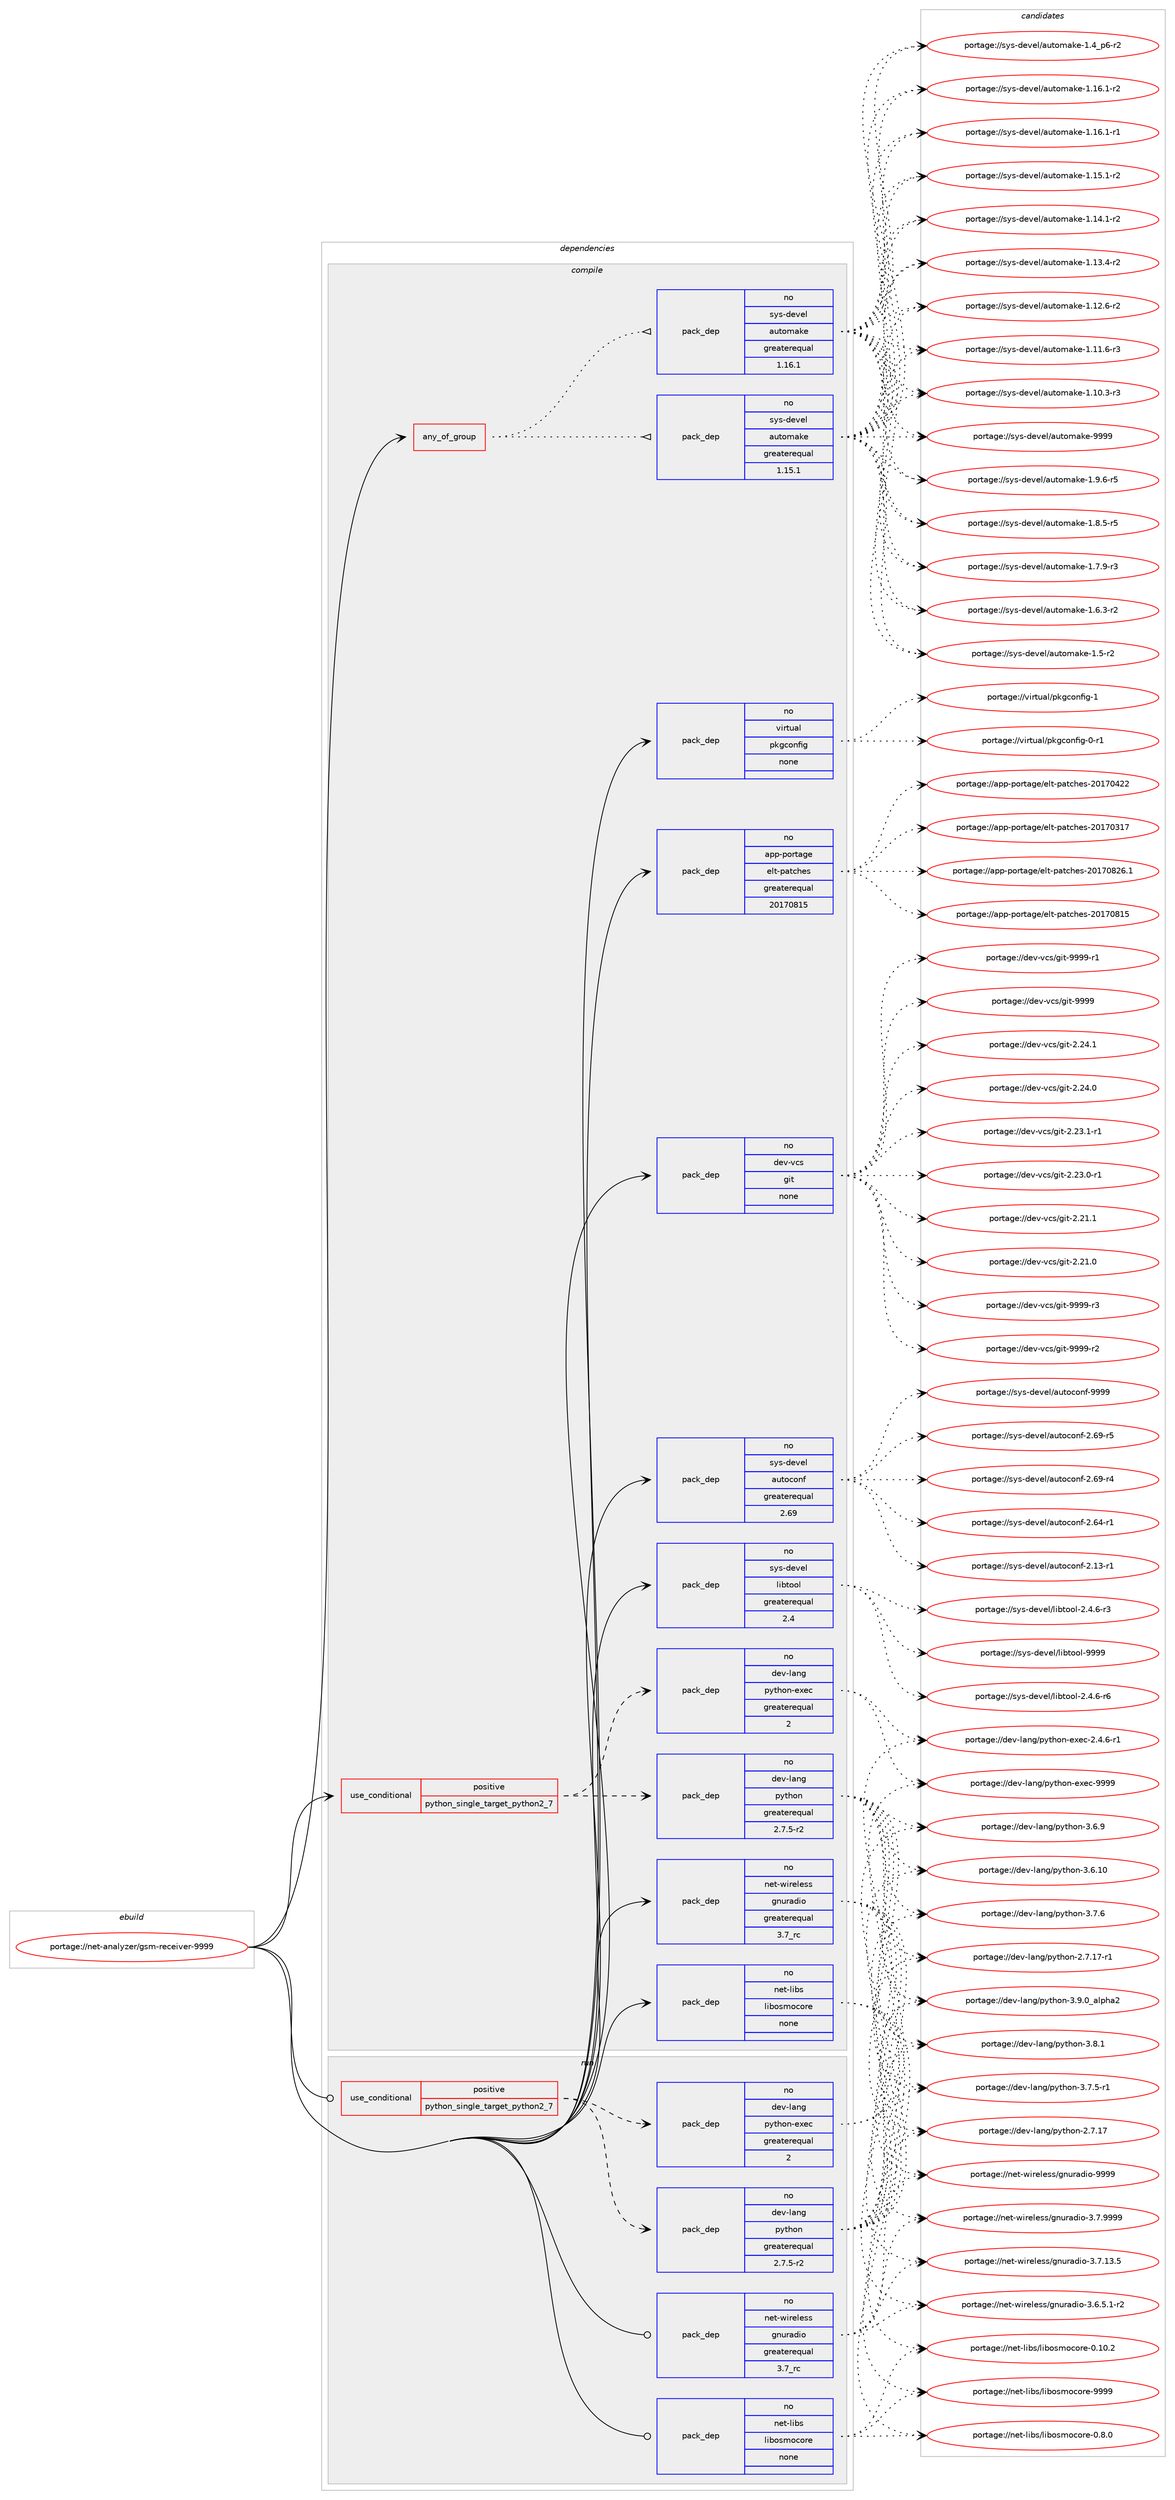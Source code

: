 digraph prolog {

# *************
# Graph options
# *************

newrank=true;
concentrate=true;
compound=true;
graph [rankdir=LR,fontname=Helvetica,fontsize=10,ranksep=1.5];#, ranksep=2.5, nodesep=0.2];
edge  [arrowhead=vee];
node  [fontname=Helvetica,fontsize=10];

# **********
# The ebuild
# **********

subgraph cluster_leftcol {
color=gray;
label=<<i>ebuild</i>>;
id [label="portage://net-analyzer/gsm-receiver-9999", color=red, width=4, href="../net-analyzer/gsm-receiver-9999.svg"];
}

# ****************
# The dependencies
# ****************

subgraph cluster_midcol {
color=gray;
label=<<i>dependencies</i>>;
subgraph cluster_compile {
fillcolor="#eeeeee";
style=filled;
label=<<i>compile</i>>;
subgraph any2582 {
dependency170561 [label=<<TABLE BORDER="0" CELLBORDER="1" CELLSPACING="0" CELLPADDING="4"><TR><TD CELLPADDING="10">any_of_group</TD></TR></TABLE>>, shape=none, color=red];subgraph pack130680 {
dependency170562 [label=<<TABLE BORDER="0" CELLBORDER="1" CELLSPACING="0" CELLPADDING="4" WIDTH="220"><TR><TD ROWSPAN="6" CELLPADDING="30">pack_dep</TD></TR><TR><TD WIDTH="110">no</TD></TR><TR><TD>sys-devel</TD></TR><TR><TD>automake</TD></TR><TR><TD>greaterequal</TD></TR><TR><TD>1.16.1</TD></TR></TABLE>>, shape=none, color=blue];
}
dependency170561:e -> dependency170562:w [weight=20,style="dotted",arrowhead="oinv"];
subgraph pack130681 {
dependency170563 [label=<<TABLE BORDER="0" CELLBORDER="1" CELLSPACING="0" CELLPADDING="4" WIDTH="220"><TR><TD ROWSPAN="6" CELLPADDING="30">pack_dep</TD></TR><TR><TD WIDTH="110">no</TD></TR><TR><TD>sys-devel</TD></TR><TR><TD>automake</TD></TR><TR><TD>greaterequal</TD></TR><TR><TD>1.15.1</TD></TR></TABLE>>, shape=none, color=blue];
}
dependency170561:e -> dependency170563:w [weight=20,style="dotted",arrowhead="oinv"];
}
id:e -> dependency170561:w [weight=20,style="solid",arrowhead="vee"];
subgraph cond37152 {
dependency170564 [label=<<TABLE BORDER="0" CELLBORDER="1" CELLSPACING="0" CELLPADDING="4"><TR><TD ROWSPAN="3" CELLPADDING="10">use_conditional</TD></TR><TR><TD>positive</TD></TR><TR><TD>python_single_target_python2_7</TD></TR></TABLE>>, shape=none, color=red];
subgraph pack130682 {
dependency170565 [label=<<TABLE BORDER="0" CELLBORDER="1" CELLSPACING="0" CELLPADDING="4" WIDTH="220"><TR><TD ROWSPAN="6" CELLPADDING="30">pack_dep</TD></TR><TR><TD WIDTH="110">no</TD></TR><TR><TD>dev-lang</TD></TR><TR><TD>python</TD></TR><TR><TD>greaterequal</TD></TR><TR><TD>2.7.5-r2</TD></TR></TABLE>>, shape=none, color=blue];
}
dependency170564:e -> dependency170565:w [weight=20,style="dashed",arrowhead="vee"];
subgraph pack130683 {
dependency170566 [label=<<TABLE BORDER="0" CELLBORDER="1" CELLSPACING="0" CELLPADDING="4" WIDTH="220"><TR><TD ROWSPAN="6" CELLPADDING="30">pack_dep</TD></TR><TR><TD WIDTH="110">no</TD></TR><TR><TD>dev-lang</TD></TR><TR><TD>python-exec</TD></TR><TR><TD>greaterequal</TD></TR><TR><TD>2</TD></TR></TABLE>>, shape=none, color=blue];
}
dependency170564:e -> dependency170566:w [weight=20,style="dashed",arrowhead="vee"];
}
id:e -> dependency170564:w [weight=20,style="solid",arrowhead="vee"];
subgraph pack130684 {
dependency170567 [label=<<TABLE BORDER="0" CELLBORDER="1" CELLSPACING="0" CELLPADDING="4" WIDTH="220"><TR><TD ROWSPAN="6" CELLPADDING="30">pack_dep</TD></TR><TR><TD WIDTH="110">no</TD></TR><TR><TD>app-portage</TD></TR><TR><TD>elt-patches</TD></TR><TR><TD>greaterequal</TD></TR><TR><TD>20170815</TD></TR></TABLE>>, shape=none, color=blue];
}
id:e -> dependency170567:w [weight=20,style="solid",arrowhead="vee"];
subgraph pack130685 {
dependency170568 [label=<<TABLE BORDER="0" CELLBORDER="1" CELLSPACING="0" CELLPADDING="4" WIDTH="220"><TR><TD ROWSPAN="6" CELLPADDING="30">pack_dep</TD></TR><TR><TD WIDTH="110">no</TD></TR><TR><TD>dev-vcs</TD></TR><TR><TD>git</TD></TR><TR><TD>none</TD></TR><TR><TD></TD></TR></TABLE>>, shape=none, color=blue];
}
id:e -> dependency170568:w [weight=20,style="solid",arrowhead="vee"];
subgraph pack130686 {
dependency170569 [label=<<TABLE BORDER="0" CELLBORDER="1" CELLSPACING="0" CELLPADDING="4" WIDTH="220"><TR><TD ROWSPAN="6" CELLPADDING="30">pack_dep</TD></TR><TR><TD WIDTH="110">no</TD></TR><TR><TD>net-libs</TD></TR><TR><TD>libosmocore</TD></TR><TR><TD>none</TD></TR><TR><TD></TD></TR></TABLE>>, shape=none, color=blue];
}
id:e -> dependency170569:w [weight=20,style="solid",arrowhead="vee"];
subgraph pack130687 {
dependency170570 [label=<<TABLE BORDER="0" CELLBORDER="1" CELLSPACING="0" CELLPADDING="4" WIDTH="220"><TR><TD ROWSPAN="6" CELLPADDING="30">pack_dep</TD></TR><TR><TD WIDTH="110">no</TD></TR><TR><TD>net-wireless</TD></TR><TR><TD>gnuradio</TD></TR><TR><TD>greaterequal</TD></TR><TR><TD>3.7_rc</TD></TR></TABLE>>, shape=none, color=blue];
}
id:e -> dependency170570:w [weight=20,style="solid",arrowhead="vee"];
subgraph pack130688 {
dependency170571 [label=<<TABLE BORDER="0" CELLBORDER="1" CELLSPACING="0" CELLPADDING="4" WIDTH="220"><TR><TD ROWSPAN="6" CELLPADDING="30">pack_dep</TD></TR><TR><TD WIDTH="110">no</TD></TR><TR><TD>sys-devel</TD></TR><TR><TD>autoconf</TD></TR><TR><TD>greaterequal</TD></TR><TR><TD>2.69</TD></TR></TABLE>>, shape=none, color=blue];
}
id:e -> dependency170571:w [weight=20,style="solid",arrowhead="vee"];
subgraph pack130689 {
dependency170572 [label=<<TABLE BORDER="0" CELLBORDER="1" CELLSPACING="0" CELLPADDING="4" WIDTH="220"><TR><TD ROWSPAN="6" CELLPADDING="30">pack_dep</TD></TR><TR><TD WIDTH="110">no</TD></TR><TR><TD>sys-devel</TD></TR><TR><TD>libtool</TD></TR><TR><TD>greaterequal</TD></TR><TR><TD>2.4</TD></TR></TABLE>>, shape=none, color=blue];
}
id:e -> dependency170572:w [weight=20,style="solid",arrowhead="vee"];
subgraph pack130690 {
dependency170573 [label=<<TABLE BORDER="0" CELLBORDER="1" CELLSPACING="0" CELLPADDING="4" WIDTH="220"><TR><TD ROWSPAN="6" CELLPADDING="30">pack_dep</TD></TR><TR><TD WIDTH="110">no</TD></TR><TR><TD>virtual</TD></TR><TR><TD>pkgconfig</TD></TR><TR><TD>none</TD></TR><TR><TD></TD></TR></TABLE>>, shape=none, color=blue];
}
id:e -> dependency170573:w [weight=20,style="solid",arrowhead="vee"];
}
subgraph cluster_compileandrun {
fillcolor="#eeeeee";
style=filled;
label=<<i>compile and run</i>>;
}
subgraph cluster_run {
fillcolor="#eeeeee";
style=filled;
label=<<i>run</i>>;
subgraph cond37153 {
dependency170574 [label=<<TABLE BORDER="0" CELLBORDER="1" CELLSPACING="0" CELLPADDING="4"><TR><TD ROWSPAN="3" CELLPADDING="10">use_conditional</TD></TR><TR><TD>positive</TD></TR><TR><TD>python_single_target_python2_7</TD></TR></TABLE>>, shape=none, color=red];
subgraph pack130691 {
dependency170575 [label=<<TABLE BORDER="0" CELLBORDER="1" CELLSPACING="0" CELLPADDING="4" WIDTH="220"><TR><TD ROWSPAN="6" CELLPADDING="30">pack_dep</TD></TR><TR><TD WIDTH="110">no</TD></TR><TR><TD>dev-lang</TD></TR><TR><TD>python</TD></TR><TR><TD>greaterequal</TD></TR><TR><TD>2.7.5-r2</TD></TR></TABLE>>, shape=none, color=blue];
}
dependency170574:e -> dependency170575:w [weight=20,style="dashed",arrowhead="vee"];
subgraph pack130692 {
dependency170576 [label=<<TABLE BORDER="0" CELLBORDER="1" CELLSPACING="0" CELLPADDING="4" WIDTH="220"><TR><TD ROWSPAN="6" CELLPADDING="30">pack_dep</TD></TR><TR><TD WIDTH="110">no</TD></TR><TR><TD>dev-lang</TD></TR><TR><TD>python-exec</TD></TR><TR><TD>greaterequal</TD></TR><TR><TD>2</TD></TR></TABLE>>, shape=none, color=blue];
}
dependency170574:e -> dependency170576:w [weight=20,style="dashed",arrowhead="vee"];
}
id:e -> dependency170574:w [weight=20,style="solid",arrowhead="odot"];
subgraph pack130693 {
dependency170577 [label=<<TABLE BORDER="0" CELLBORDER="1" CELLSPACING="0" CELLPADDING="4" WIDTH="220"><TR><TD ROWSPAN="6" CELLPADDING="30">pack_dep</TD></TR><TR><TD WIDTH="110">no</TD></TR><TR><TD>net-libs</TD></TR><TR><TD>libosmocore</TD></TR><TR><TD>none</TD></TR><TR><TD></TD></TR></TABLE>>, shape=none, color=blue];
}
id:e -> dependency170577:w [weight=20,style="solid",arrowhead="odot"];
subgraph pack130694 {
dependency170578 [label=<<TABLE BORDER="0" CELLBORDER="1" CELLSPACING="0" CELLPADDING="4" WIDTH="220"><TR><TD ROWSPAN="6" CELLPADDING="30">pack_dep</TD></TR><TR><TD WIDTH="110">no</TD></TR><TR><TD>net-wireless</TD></TR><TR><TD>gnuradio</TD></TR><TR><TD>greaterequal</TD></TR><TR><TD>3.7_rc</TD></TR></TABLE>>, shape=none, color=blue];
}
id:e -> dependency170578:w [weight=20,style="solid",arrowhead="odot"];
}
}

# **************
# The candidates
# **************

subgraph cluster_choices {
rank=same;
color=gray;
label=<<i>candidates</i>>;

subgraph choice130680 {
color=black;
nodesep=1;
choice115121115451001011181011084797117116111109971071014557575757 [label="portage://sys-devel/automake-9999", color=red, width=4,href="../sys-devel/automake-9999.svg"];
choice115121115451001011181011084797117116111109971071014549465746544511453 [label="portage://sys-devel/automake-1.9.6-r5", color=red, width=4,href="../sys-devel/automake-1.9.6-r5.svg"];
choice115121115451001011181011084797117116111109971071014549465646534511453 [label="portage://sys-devel/automake-1.8.5-r5", color=red, width=4,href="../sys-devel/automake-1.8.5-r5.svg"];
choice115121115451001011181011084797117116111109971071014549465546574511451 [label="portage://sys-devel/automake-1.7.9-r3", color=red, width=4,href="../sys-devel/automake-1.7.9-r3.svg"];
choice115121115451001011181011084797117116111109971071014549465446514511450 [label="portage://sys-devel/automake-1.6.3-r2", color=red, width=4,href="../sys-devel/automake-1.6.3-r2.svg"];
choice11512111545100101118101108479711711611110997107101454946534511450 [label="portage://sys-devel/automake-1.5-r2", color=red, width=4,href="../sys-devel/automake-1.5-r2.svg"];
choice115121115451001011181011084797117116111109971071014549465295112544511450 [label="portage://sys-devel/automake-1.4_p6-r2", color=red, width=4,href="../sys-devel/automake-1.4_p6-r2.svg"];
choice11512111545100101118101108479711711611110997107101454946495446494511450 [label="portage://sys-devel/automake-1.16.1-r2", color=red, width=4,href="../sys-devel/automake-1.16.1-r2.svg"];
choice11512111545100101118101108479711711611110997107101454946495446494511449 [label="portage://sys-devel/automake-1.16.1-r1", color=red, width=4,href="../sys-devel/automake-1.16.1-r1.svg"];
choice11512111545100101118101108479711711611110997107101454946495346494511450 [label="portage://sys-devel/automake-1.15.1-r2", color=red, width=4,href="../sys-devel/automake-1.15.1-r2.svg"];
choice11512111545100101118101108479711711611110997107101454946495246494511450 [label="portage://sys-devel/automake-1.14.1-r2", color=red, width=4,href="../sys-devel/automake-1.14.1-r2.svg"];
choice11512111545100101118101108479711711611110997107101454946495146524511450 [label="portage://sys-devel/automake-1.13.4-r2", color=red, width=4,href="../sys-devel/automake-1.13.4-r2.svg"];
choice11512111545100101118101108479711711611110997107101454946495046544511450 [label="portage://sys-devel/automake-1.12.6-r2", color=red, width=4,href="../sys-devel/automake-1.12.6-r2.svg"];
choice11512111545100101118101108479711711611110997107101454946494946544511451 [label="portage://sys-devel/automake-1.11.6-r3", color=red, width=4,href="../sys-devel/automake-1.11.6-r3.svg"];
choice11512111545100101118101108479711711611110997107101454946494846514511451 [label="portage://sys-devel/automake-1.10.3-r3", color=red, width=4,href="../sys-devel/automake-1.10.3-r3.svg"];
dependency170562:e -> choice115121115451001011181011084797117116111109971071014557575757:w [style=dotted,weight="100"];
dependency170562:e -> choice115121115451001011181011084797117116111109971071014549465746544511453:w [style=dotted,weight="100"];
dependency170562:e -> choice115121115451001011181011084797117116111109971071014549465646534511453:w [style=dotted,weight="100"];
dependency170562:e -> choice115121115451001011181011084797117116111109971071014549465546574511451:w [style=dotted,weight="100"];
dependency170562:e -> choice115121115451001011181011084797117116111109971071014549465446514511450:w [style=dotted,weight="100"];
dependency170562:e -> choice11512111545100101118101108479711711611110997107101454946534511450:w [style=dotted,weight="100"];
dependency170562:e -> choice115121115451001011181011084797117116111109971071014549465295112544511450:w [style=dotted,weight="100"];
dependency170562:e -> choice11512111545100101118101108479711711611110997107101454946495446494511450:w [style=dotted,weight="100"];
dependency170562:e -> choice11512111545100101118101108479711711611110997107101454946495446494511449:w [style=dotted,weight="100"];
dependency170562:e -> choice11512111545100101118101108479711711611110997107101454946495346494511450:w [style=dotted,weight="100"];
dependency170562:e -> choice11512111545100101118101108479711711611110997107101454946495246494511450:w [style=dotted,weight="100"];
dependency170562:e -> choice11512111545100101118101108479711711611110997107101454946495146524511450:w [style=dotted,weight="100"];
dependency170562:e -> choice11512111545100101118101108479711711611110997107101454946495046544511450:w [style=dotted,weight="100"];
dependency170562:e -> choice11512111545100101118101108479711711611110997107101454946494946544511451:w [style=dotted,weight="100"];
dependency170562:e -> choice11512111545100101118101108479711711611110997107101454946494846514511451:w [style=dotted,weight="100"];
}
subgraph choice130681 {
color=black;
nodesep=1;
choice115121115451001011181011084797117116111109971071014557575757 [label="portage://sys-devel/automake-9999", color=red, width=4,href="../sys-devel/automake-9999.svg"];
choice115121115451001011181011084797117116111109971071014549465746544511453 [label="portage://sys-devel/automake-1.9.6-r5", color=red, width=4,href="../sys-devel/automake-1.9.6-r5.svg"];
choice115121115451001011181011084797117116111109971071014549465646534511453 [label="portage://sys-devel/automake-1.8.5-r5", color=red, width=4,href="../sys-devel/automake-1.8.5-r5.svg"];
choice115121115451001011181011084797117116111109971071014549465546574511451 [label="portage://sys-devel/automake-1.7.9-r3", color=red, width=4,href="../sys-devel/automake-1.7.9-r3.svg"];
choice115121115451001011181011084797117116111109971071014549465446514511450 [label="portage://sys-devel/automake-1.6.3-r2", color=red, width=4,href="../sys-devel/automake-1.6.3-r2.svg"];
choice11512111545100101118101108479711711611110997107101454946534511450 [label="portage://sys-devel/automake-1.5-r2", color=red, width=4,href="../sys-devel/automake-1.5-r2.svg"];
choice115121115451001011181011084797117116111109971071014549465295112544511450 [label="portage://sys-devel/automake-1.4_p6-r2", color=red, width=4,href="../sys-devel/automake-1.4_p6-r2.svg"];
choice11512111545100101118101108479711711611110997107101454946495446494511450 [label="portage://sys-devel/automake-1.16.1-r2", color=red, width=4,href="../sys-devel/automake-1.16.1-r2.svg"];
choice11512111545100101118101108479711711611110997107101454946495446494511449 [label="portage://sys-devel/automake-1.16.1-r1", color=red, width=4,href="../sys-devel/automake-1.16.1-r1.svg"];
choice11512111545100101118101108479711711611110997107101454946495346494511450 [label="portage://sys-devel/automake-1.15.1-r2", color=red, width=4,href="../sys-devel/automake-1.15.1-r2.svg"];
choice11512111545100101118101108479711711611110997107101454946495246494511450 [label="portage://sys-devel/automake-1.14.1-r2", color=red, width=4,href="../sys-devel/automake-1.14.1-r2.svg"];
choice11512111545100101118101108479711711611110997107101454946495146524511450 [label="portage://sys-devel/automake-1.13.4-r2", color=red, width=4,href="../sys-devel/automake-1.13.4-r2.svg"];
choice11512111545100101118101108479711711611110997107101454946495046544511450 [label="portage://sys-devel/automake-1.12.6-r2", color=red, width=4,href="../sys-devel/automake-1.12.6-r2.svg"];
choice11512111545100101118101108479711711611110997107101454946494946544511451 [label="portage://sys-devel/automake-1.11.6-r3", color=red, width=4,href="../sys-devel/automake-1.11.6-r3.svg"];
choice11512111545100101118101108479711711611110997107101454946494846514511451 [label="portage://sys-devel/automake-1.10.3-r3", color=red, width=4,href="../sys-devel/automake-1.10.3-r3.svg"];
dependency170563:e -> choice115121115451001011181011084797117116111109971071014557575757:w [style=dotted,weight="100"];
dependency170563:e -> choice115121115451001011181011084797117116111109971071014549465746544511453:w [style=dotted,weight="100"];
dependency170563:e -> choice115121115451001011181011084797117116111109971071014549465646534511453:w [style=dotted,weight="100"];
dependency170563:e -> choice115121115451001011181011084797117116111109971071014549465546574511451:w [style=dotted,weight="100"];
dependency170563:e -> choice115121115451001011181011084797117116111109971071014549465446514511450:w [style=dotted,weight="100"];
dependency170563:e -> choice11512111545100101118101108479711711611110997107101454946534511450:w [style=dotted,weight="100"];
dependency170563:e -> choice115121115451001011181011084797117116111109971071014549465295112544511450:w [style=dotted,weight="100"];
dependency170563:e -> choice11512111545100101118101108479711711611110997107101454946495446494511450:w [style=dotted,weight="100"];
dependency170563:e -> choice11512111545100101118101108479711711611110997107101454946495446494511449:w [style=dotted,weight="100"];
dependency170563:e -> choice11512111545100101118101108479711711611110997107101454946495346494511450:w [style=dotted,weight="100"];
dependency170563:e -> choice11512111545100101118101108479711711611110997107101454946495246494511450:w [style=dotted,weight="100"];
dependency170563:e -> choice11512111545100101118101108479711711611110997107101454946495146524511450:w [style=dotted,weight="100"];
dependency170563:e -> choice11512111545100101118101108479711711611110997107101454946495046544511450:w [style=dotted,weight="100"];
dependency170563:e -> choice11512111545100101118101108479711711611110997107101454946494946544511451:w [style=dotted,weight="100"];
dependency170563:e -> choice11512111545100101118101108479711711611110997107101454946494846514511451:w [style=dotted,weight="100"];
}
subgraph choice130682 {
color=black;
nodesep=1;
choice10010111845108971101034711212111610411111045514657464895971081121049750 [label="portage://dev-lang/python-3.9.0_alpha2", color=red, width=4,href="../dev-lang/python-3.9.0_alpha2.svg"];
choice100101118451089711010347112121116104111110455146564649 [label="portage://dev-lang/python-3.8.1", color=red, width=4,href="../dev-lang/python-3.8.1.svg"];
choice100101118451089711010347112121116104111110455146554654 [label="portage://dev-lang/python-3.7.6", color=red, width=4,href="../dev-lang/python-3.7.6.svg"];
choice1001011184510897110103471121211161041111104551465546534511449 [label="portage://dev-lang/python-3.7.5-r1", color=red, width=4,href="../dev-lang/python-3.7.5-r1.svg"];
choice100101118451089711010347112121116104111110455146544657 [label="portage://dev-lang/python-3.6.9", color=red, width=4,href="../dev-lang/python-3.6.9.svg"];
choice10010111845108971101034711212111610411111045514654464948 [label="portage://dev-lang/python-3.6.10", color=red, width=4,href="../dev-lang/python-3.6.10.svg"];
choice100101118451089711010347112121116104111110455046554649554511449 [label="portage://dev-lang/python-2.7.17-r1", color=red, width=4,href="../dev-lang/python-2.7.17-r1.svg"];
choice10010111845108971101034711212111610411111045504655464955 [label="portage://dev-lang/python-2.7.17", color=red, width=4,href="../dev-lang/python-2.7.17.svg"];
dependency170565:e -> choice10010111845108971101034711212111610411111045514657464895971081121049750:w [style=dotted,weight="100"];
dependency170565:e -> choice100101118451089711010347112121116104111110455146564649:w [style=dotted,weight="100"];
dependency170565:e -> choice100101118451089711010347112121116104111110455146554654:w [style=dotted,weight="100"];
dependency170565:e -> choice1001011184510897110103471121211161041111104551465546534511449:w [style=dotted,weight="100"];
dependency170565:e -> choice100101118451089711010347112121116104111110455146544657:w [style=dotted,weight="100"];
dependency170565:e -> choice10010111845108971101034711212111610411111045514654464948:w [style=dotted,weight="100"];
dependency170565:e -> choice100101118451089711010347112121116104111110455046554649554511449:w [style=dotted,weight="100"];
dependency170565:e -> choice10010111845108971101034711212111610411111045504655464955:w [style=dotted,weight="100"];
}
subgraph choice130683 {
color=black;
nodesep=1;
choice10010111845108971101034711212111610411111045101120101994557575757 [label="portage://dev-lang/python-exec-9999", color=red, width=4,href="../dev-lang/python-exec-9999.svg"];
choice10010111845108971101034711212111610411111045101120101994550465246544511449 [label="portage://dev-lang/python-exec-2.4.6-r1", color=red, width=4,href="../dev-lang/python-exec-2.4.6-r1.svg"];
dependency170566:e -> choice10010111845108971101034711212111610411111045101120101994557575757:w [style=dotted,weight="100"];
dependency170566:e -> choice10010111845108971101034711212111610411111045101120101994550465246544511449:w [style=dotted,weight="100"];
}
subgraph choice130684 {
color=black;
nodesep=1;
choice971121124511211111411697103101471011081164511297116991041011154550484955485650544649 [label="portage://app-portage/elt-patches-20170826.1", color=red, width=4,href="../app-portage/elt-patches-20170826.1.svg"];
choice97112112451121111141169710310147101108116451129711699104101115455048495548564953 [label="portage://app-portage/elt-patches-20170815", color=red, width=4,href="../app-portage/elt-patches-20170815.svg"];
choice97112112451121111141169710310147101108116451129711699104101115455048495548525050 [label="portage://app-portage/elt-patches-20170422", color=red, width=4,href="../app-portage/elt-patches-20170422.svg"];
choice97112112451121111141169710310147101108116451129711699104101115455048495548514955 [label="portage://app-portage/elt-patches-20170317", color=red, width=4,href="../app-portage/elt-patches-20170317.svg"];
dependency170567:e -> choice971121124511211111411697103101471011081164511297116991041011154550484955485650544649:w [style=dotted,weight="100"];
dependency170567:e -> choice97112112451121111141169710310147101108116451129711699104101115455048495548564953:w [style=dotted,weight="100"];
dependency170567:e -> choice97112112451121111141169710310147101108116451129711699104101115455048495548525050:w [style=dotted,weight="100"];
dependency170567:e -> choice97112112451121111141169710310147101108116451129711699104101115455048495548514955:w [style=dotted,weight="100"];
}
subgraph choice130685 {
color=black;
nodesep=1;
choice10010111845118991154710310511645575757574511451 [label="portage://dev-vcs/git-9999-r3", color=red, width=4,href="../dev-vcs/git-9999-r3.svg"];
choice10010111845118991154710310511645575757574511450 [label="portage://dev-vcs/git-9999-r2", color=red, width=4,href="../dev-vcs/git-9999-r2.svg"];
choice10010111845118991154710310511645575757574511449 [label="portage://dev-vcs/git-9999-r1", color=red, width=4,href="../dev-vcs/git-9999-r1.svg"];
choice1001011184511899115471031051164557575757 [label="portage://dev-vcs/git-9999", color=red, width=4,href="../dev-vcs/git-9999.svg"];
choice10010111845118991154710310511645504650524649 [label="portage://dev-vcs/git-2.24.1", color=red, width=4,href="../dev-vcs/git-2.24.1.svg"];
choice10010111845118991154710310511645504650524648 [label="portage://dev-vcs/git-2.24.0", color=red, width=4,href="../dev-vcs/git-2.24.0.svg"];
choice100101118451189911547103105116455046505146494511449 [label="portage://dev-vcs/git-2.23.1-r1", color=red, width=4,href="../dev-vcs/git-2.23.1-r1.svg"];
choice100101118451189911547103105116455046505146484511449 [label="portage://dev-vcs/git-2.23.0-r1", color=red, width=4,href="../dev-vcs/git-2.23.0-r1.svg"];
choice10010111845118991154710310511645504650494649 [label="portage://dev-vcs/git-2.21.1", color=red, width=4,href="../dev-vcs/git-2.21.1.svg"];
choice10010111845118991154710310511645504650494648 [label="portage://dev-vcs/git-2.21.0", color=red, width=4,href="../dev-vcs/git-2.21.0.svg"];
dependency170568:e -> choice10010111845118991154710310511645575757574511451:w [style=dotted,weight="100"];
dependency170568:e -> choice10010111845118991154710310511645575757574511450:w [style=dotted,weight="100"];
dependency170568:e -> choice10010111845118991154710310511645575757574511449:w [style=dotted,weight="100"];
dependency170568:e -> choice1001011184511899115471031051164557575757:w [style=dotted,weight="100"];
dependency170568:e -> choice10010111845118991154710310511645504650524649:w [style=dotted,weight="100"];
dependency170568:e -> choice10010111845118991154710310511645504650524648:w [style=dotted,weight="100"];
dependency170568:e -> choice100101118451189911547103105116455046505146494511449:w [style=dotted,weight="100"];
dependency170568:e -> choice100101118451189911547103105116455046505146484511449:w [style=dotted,weight="100"];
dependency170568:e -> choice10010111845118991154710310511645504650494649:w [style=dotted,weight="100"];
dependency170568:e -> choice10010111845118991154710310511645504650494648:w [style=dotted,weight="100"];
}
subgraph choice130686 {
color=black;
nodesep=1;
choice11010111645108105981154710810598111115109111991111141014557575757 [label="portage://net-libs/libosmocore-9999", color=red, width=4,href="../net-libs/libosmocore-9999.svg"];
choice1101011164510810598115471081059811111510911199111114101454846564648 [label="portage://net-libs/libosmocore-0.8.0", color=red, width=4,href="../net-libs/libosmocore-0.8.0.svg"];
choice110101116451081059811547108105981111151091119911111410145484649484650 [label="portage://net-libs/libosmocore-0.10.2", color=red, width=4,href="../net-libs/libosmocore-0.10.2.svg"];
dependency170569:e -> choice11010111645108105981154710810598111115109111991111141014557575757:w [style=dotted,weight="100"];
dependency170569:e -> choice1101011164510810598115471081059811111510911199111114101454846564648:w [style=dotted,weight="100"];
dependency170569:e -> choice110101116451081059811547108105981111151091119911111410145484649484650:w [style=dotted,weight="100"];
}
subgraph choice130687 {
color=black;
nodesep=1;
choice1101011164511910511410110810111511547103110117114971001051114557575757 [label="portage://net-wireless/gnuradio-9999", color=red, width=4,href="../net-wireless/gnuradio-9999.svg"];
choice110101116451191051141011081011151154710311011711497100105111455146554657575757 [label="portage://net-wireless/gnuradio-3.7.9999", color=red, width=4,href="../net-wireless/gnuradio-3.7.9999.svg"];
choice110101116451191051141011081011151154710311011711497100105111455146554649514653 [label="portage://net-wireless/gnuradio-3.7.13.5", color=red, width=4,href="../net-wireless/gnuradio-3.7.13.5.svg"];
choice11010111645119105114101108101115115471031101171149710010511145514654465346494511450 [label="portage://net-wireless/gnuradio-3.6.5.1-r2", color=red, width=4,href="../net-wireless/gnuradio-3.6.5.1-r2.svg"];
dependency170570:e -> choice1101011164511910511410110810111511547103110117114971001051114557575757:w [style=dotted,weight="100"];
dependency170570:e -> choice110101116451191051141011081011151154710311011711497100105111455146554657575757:w [style=dotted,weight="100"];
dependency170570:e -> choice110101116451191051141011081011151154710311011711497100105111455146554649514653:w [style=dotted,weight="100"];
dependency170570:e -> choice11010111645119105114101108101115115471031101171149710010511145514654465346494511450:w [style=dotted,weight="100"];
}
subgraph choice130688 {
color=black;
nodesep=1;
choice115121115451001011181011084797117116111991111101024557575757 [label="portage://sys-devel/autoconf-9999", color=red, width=4,href="../sys-devel/autoconf-9999.svg"];
choice1151211154510010111810110847971171161119911111010245504654574511453 [label="portage://sys-devel/autoconf-2.69-r5", color=red, width=4,href="../sys-devel/autoconf-2.69-r5.svg"];
choice1151211154510010111810110847971171161119911111010245504654574511452 [label="portage://sys-devel/autoconf-2.69-r4", color=red, width=4,href="../sys-devel/autoconf-2.69-r4.svg"];
choice1151211154510010111810110847971171161119911111010245504654524511449 [label="portage://sys-devel/autoconf-2.64-r1", color=red, width=4,href="../sys-devel/autoconf-2.64-r1.svg"];
choice1151211154510010111810110847971171161119911111010245504649514511449 [label="portage://sys-devel/autoconf-2.13-r1", color=red, width=4,href="../sys-devel/autoconf-2.13-r1.svg"];
dependency170571:e -> choice115121115451001011181011084797117116111991111101024557575757:w [style=dotted,weight="100"];
dependency170571:e -> choice1151211154510010111810110847971171161119911111010245504654574511453:w [style=dotted,weight="100"];
dependency170571:e -> choice1151211154510010111810110847971171161119911111010245504654574511452:w [style=dotted,weight="100"];
dependency170571:e -> choice1151211154510010111810110847971171161119911111010245504654524511449:w [style=dotted,weight="100"];
dependency170571:e -> choice1151211154510010111810110847971171161119911111010245504649514511449:w [style=dotted,weight="100"];
}
subgraph choice130689 {
color=black;
nodesep=1;
choice1151211154510010111810110847108105981161111111084557575757 [label="portage://sys-devel/libtool-9999", color=red, width=4,href="../sys-devel/libtool-9999.svg"];
choice1151211154510010111810110847108105981161111111084550465246544511454 [label="portage://sys-devel/libtool-2.4.6-r6", color=red, width=4,href="../sys-devel/libtool-2.4.6-r6.svg"];
choice1151211154510010111810110847108105981161111111084550465246544511451 [label="portage://sys-devel/libtool-2.4.6-r3", color=red, width=4,href="../sys-devel/libtool-2.4.6-r3.svg"];
dependency170572:e -> choice1151211154510010111810110847108105981161111111084557575757:w [style=dotted,weight="100"];
dependency170572:e -> choice1151211154510010111810110847108105981161111111084550465246544511454:w [style=dotted,weight="100"];
dependency170572:e -> choice1151211154510010111810110847108105981161111111084550465246544511451:w [style=dotted,weight="100"];
}
subgraph choice130690 {
color=black;
nodesep=1;
choice1181051141161179710847112107103991111101021051034549 [label="portage://virtual/pkgconfig-1", color=red, width=4,href="../virtual/pkgconfig-1.svg"];
choice11810511411611797108471121071039911111010210510345484511449 [label="portage://virtual/pkgconfig-0-r1", color=red, width=4,href="../virtual/pkgconfig-0-r1.svg"];
dependency170573:e -> choice1181051141161179710847112107103991111101021051034549:w [style=dotted,weight="100"];
dependency170573:e -> choice11810511411611797108471121071039911111010210510345484511449:w [style=dotted,weight="100"];
}
subgraph choice130691 {
color=black;
nodesep=1;
choice10010111845108971101034711212111610411111045514657464895971081121049750 [label="portage://dev-lang/python-3.9.0_alpha2", color=red, width=4,href="../dev-lang/python-3.9.0_alpha2.svg"];
choice100101118451089711010347112121116104111110455146564649 [label="portage://dev-lang/python-3.8.1", color=red, width=4,href="../dev-lang/python-3.8.1.svg"];
choice100101118451089711010347112121116104111110455146554654 [label="portage://dev-lang/python-3.7.6", color=red, width=4,href="../dev-lang/python-3.7.6.svg"];
choice1001011184510897110103471121211161041111104551465546534511449 [label="portage://dev-lang/python-3.7.5-r1", color=red, width=4,href="../dev-lang/python-3.7.5-r1.svg"];
choice100101118451089711010347112121116104111110455146544657 [label="portage://dev-lang/python-3.6.9", color=red, width=4,href="../dev-lang/python-3.6.9.svg"];
choice10010111845108971101034711212111610411111045514654464948 [label="portage://dev-lang/python-3.6.10", color=red, width=4,href="../dev-lang/python-3.6.10.svg"];
choice100101118451089711010347112121116104111110455046554649554511449 [label="portage://dev-lang/python-2.7.17-r1", color=red, width=4,href="../dev-lang/python-2.7.17-r1.svg"];
choice10010111845108971101034711212111610411111045504655464955 [label="portage://dev-lang/python-2.7.17", color=red, width=4,href="../dev-lang/python-2.7.17.svg"];
dependency170575:e -> choice10010111845108971101034711212111610411111045514657464895971081121049750:w [style=dotted,weight="100"];
dependency170575:e -> choice100101118451089711010347112121116104111110455146564649:w [style=dotted,weight="100"];
dependency170575:e -> choice100101118451089711010347112121116104111110455146554654:w [style=dotted,weight="100"];
dependency170575:e -> choice1001011184510897110103471121211161041111104551465546534511449:w [style=dotted,weight="100"];
dependency170575:e -> choice100101118451089711010347112121116104111110455146544657:w [style=dotted,weight="100"];
dependency170575:e -> choice10010111845108971101034711212111610411111045514654464948:w [style=dotted,weight="100"];
dependency170575:e -> choice100101118451089711010347112121116104111110455046554649554511449:w [style=dotted,weight="100"];
dependency170575:e -> choice10010111845108971101034711212111610411111045504655464955:w [style=dotted,weight="100"];
}
subgraph choice130692 {
color=black;
nodesep=1;
choice10010111845108971101034711212111610411111045101120101994557575757 [label="portage://dev-lang/python-exec-9999", color=red, width=4,href="../dev-lang/python-exec-9999.svg"];
choice10010111845108971101034711212111610411111045101120101994550465246544511449 [label="portage://dev-lang/python-exec-2.4.6-r1", color=red, width=4,href="../dev-lang/python-exec-2.4.6-r1.svg"];
dependency170576:e -> choice10010111845108971101034711212111610411111045101120101994557575757:w [style=dotted,weight="100"];
dependency170576:e -> choice10010111845108971101034711212111610411111045101120101994550465246544511449:w [style=dotted,weight="100"];
}
subgraph choice130693 {
color=black;
nodesep=1;
choice11010111645108105981154710810598111115109111991111141014557575757 [label="portage://net-libs/libosmocore-9999", color=red, width=4,href="../net-libs/libosmocore-9999.svg"];
choice1101011164510810598115471081059811111510911199111114101454846564648 [label="portage://net-libs/libosmocore-0.8.0", color=red, width=4,href="../net-libs/libosmocore-0.8.0.svg"];
choice110101116451081059811547108105981111151091119911111410145484649484650 [label="portage://net-libs/libosmocore-0.10.2", color=red, width=4,href="../net-libs/libosmocore-0.10.2.svg"];
dependency170577:e -> choice11010111645108105981154710810598111115109111991111141014557575757:w [style=dotted,weight="100"];
dependency170577:e -> choice1101011164510810598115471081059811111510911199111114101454846564648:w [style=dotted,weight="100"];
dependency170577:e -> choice110101116451081059811547108105981111151091119911111410145484649484650:w [style=dotted,weight="100"];
}
subgraph choice130694 {
color=black;
nodesep=1;
choice1101011164511910511410110810111511547103110117114971001051114557575757 [label="portage://net-wireless/gnuradio-9999", color=red, width=4,href="../net-wireless/gnuradio-9999.svg"];
choice110101116451191051141011081011151154710311011711497100105111455146554657575757 [label="portage://net-wireless/gnuradio-3.7.9999", color=red, width=4,href="../net-wireless/gnuradio-3.7.9999.svg"];
choice110101116451191051141011081011151154710311011711497100105111455146554649514653 [label="portage://net-wireless/gnuradio-3.7.13.5", color=red, width=4,href="../net-wireless/gnuradio-3.7.13.5.svg"];
choice11010111645119105114101108101115115471031101171149710010511145514654465346494511450 [label="portage://net-wireless/gnuradio-3.6.5.1-r2", color=red, width=4,href="../net-wireless/gnuradio-3.6.5.1-r2.svg"];
dependency170578:e -> choice1101011164511910511410110810111511547103110117114971001051114557575757:w [style=dotted,weight="100"];
dependency170578:e -> choice110101116451191051141011081011151154710311011711497100105111455146554657575757:w [style=dotted,weight="100"];
dependency170578:e -> choice110101116451191051141011081011151154710311011711497100105111455146554649514653:w [style=dotted,weight="100"];
dependency170578:e -> choice11010111645119105114101108101115115471031101171149710010511145514654465346494511450:w [style=dotted,weight="100"];
}
}

}
